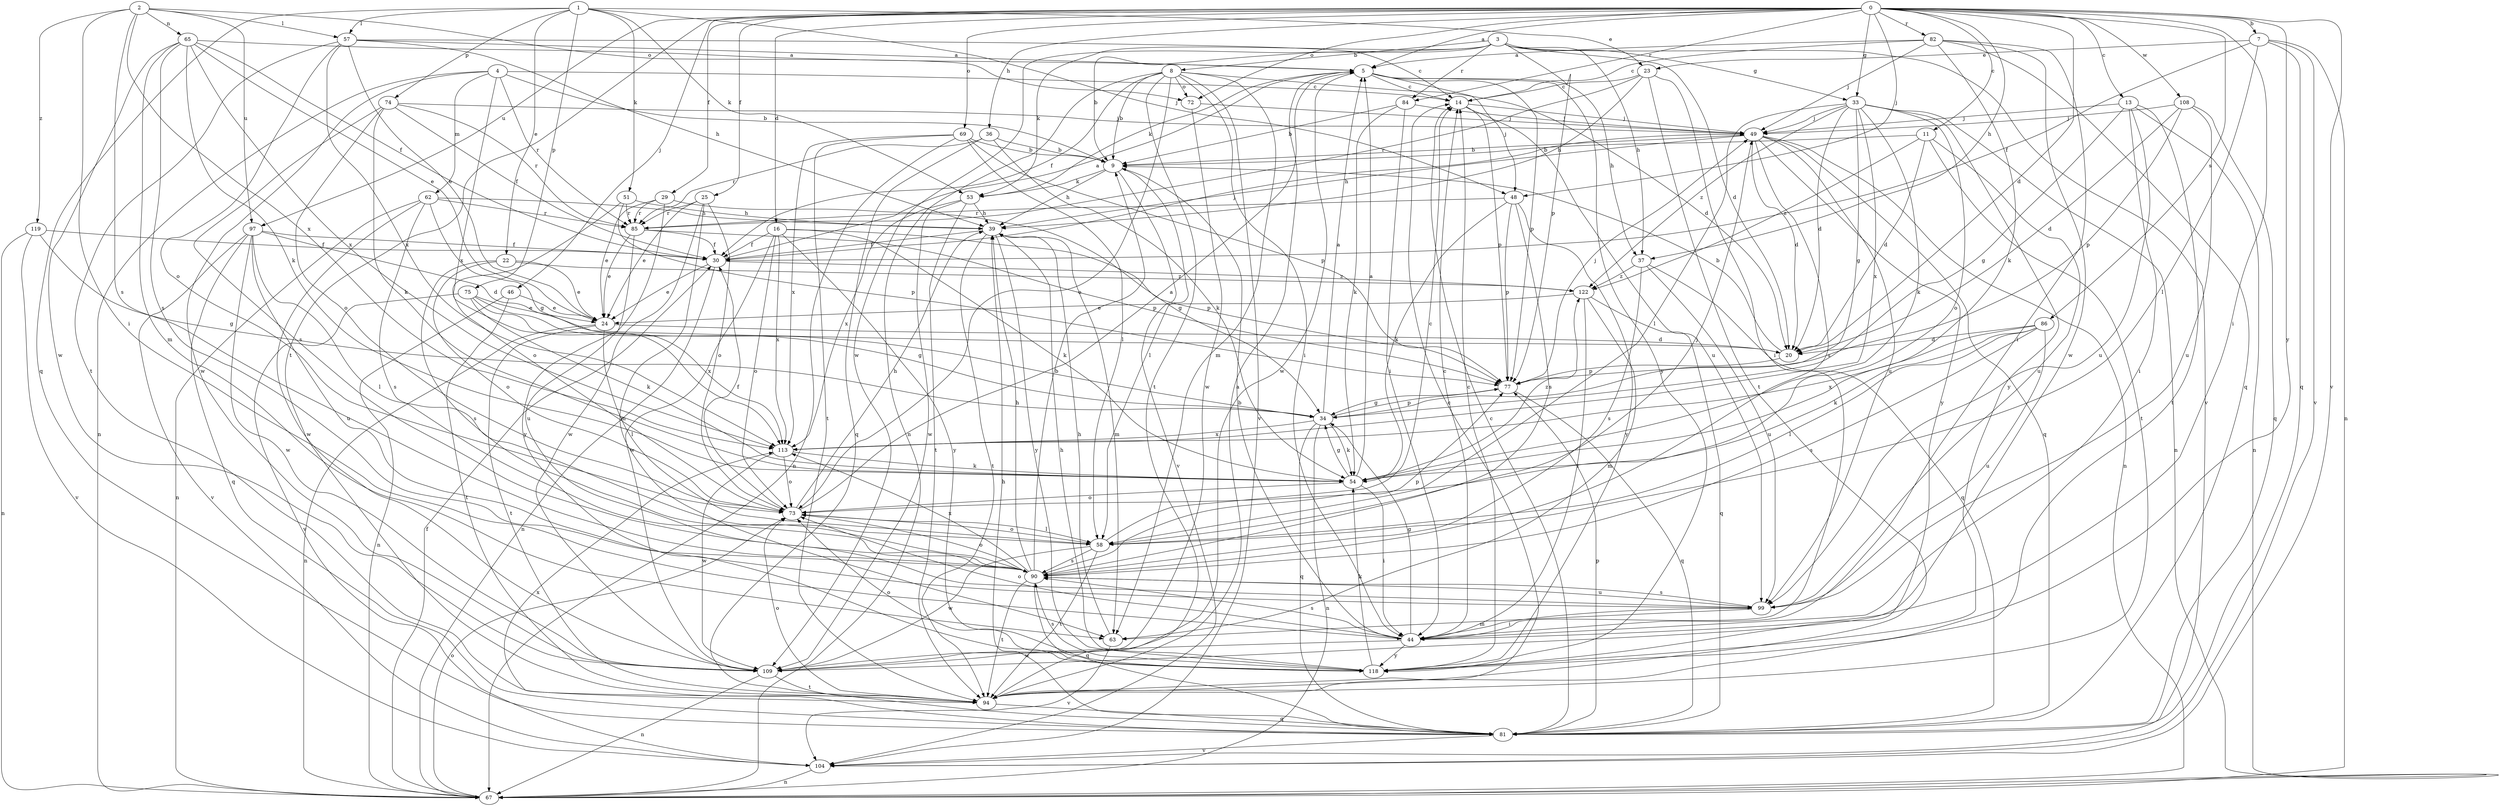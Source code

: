strict digraph  {
0;
1;
2;
3;
4;
5;
7;
8;
9;
11;
13;
14;
16;
20;
22;
23;
24;
25;
29;
30;
33;
34;
36;
37;
39;
44;
46;
48;
49;
51;
53;
54;
57;
58;
62;
63;
65;
67;
69;
72;
73;
74;
75;
77;
81;
82;
84;
85;
86;
90;
94;
97;
99;
104;
108;
109;
113;
118;
119;
122;
0 -> 5  [label=a];
0 -> 7  [label=b];
0 -> 11  [label=c];
0 -> 13  [label=c];
0 -> 16  [label=d];
0 -> 20  [label=d];
0 -> 25  [label=f];
0 -> 29  [label=f];
0 -> 33  [label=g];
0 -> 36  [label=h];
0 -> 37  [label=h];
0 -> 44  [label=i];
0 -> 46  [label=j];
0 -> 48  [label=j];
0 -> 69  [label=o];
0 -> 72  [label=o];
0 -> 82  [label=r];
0 -> 84  [label=r];
0 -> 86  [label=s];
0 -> 94  [label=t];
0 -> 97  [label=u];
0 -> 104  [label=v];
0 -> 108  [label=w];
0 -> 118  [label=y];
1 -> 22  [label=e];
1 -> 23  [label=e];
1 -> 48  [label=j];
1 -> 51  [label=k];
1 -> 53  [label=k];
1 -> 57  [label=l];
1 -> 74  [label=p];
1 -> 75  [label=p];
1 -> 81  [label=q];
2 -> 44  [label=i];
2 -> 57  [label=l];
2 -> 65  [label=n];
2 -> 72  [label=o];
2 -> 90  [label=s];
2 -> 97  [label=u];
2 -> 113  [label=x];
2 -> 119  [label=z];
3 -> 8  [label=b];
3 -> 9  [label=b];
3 -> 20  [label=d];
3 -> 33  [label=g];
3 -> 37  [label=h];
3 -> 53  [label=k];
3 -> 77  [label=p];
3 -> 84  [label=r];
3 -> 104  [label=v];
3 -> 109  [label=w];
4 -> 9  [label=b];
4 -> 14  [label=c];
4 -> 62  [label=m];
4 -> 67  [label=n];
4 -> 85  [label=r];
4 -> 109  [label=w];
4 -> 113  [label=x];
5 -> 14  [label=c];
5 -> 37  [label=h];
5 -> 48  [label=j];
5 -> 53  [label=k];
5 -> 77  [label=p];
5 -> 109  [label=w];
5 -> 118  [label=y];
7 -> 23  [label=e];
7 -> 30  [label=f];
7 -> 58  [label=l];
7 -> 67  [label=n];
7 -> 81  [label=q];
7 -> 104  [label=v];
8 -> 9  [label=b];
8 -> 20  [label=d];
8 -> 30  [label=f];
8 -> 44  [label=i];
8 -> 63  [label=m];
8 -> 67  [label=n];
8 -> 72  [label=o];
8 -> 73  [label=o];
8 -> 94  [label=t];
8 -> 104  [label=v];
9 -> 39  [label=h];
9 -> 53  [label=k];
9 -> 58  [label=l];
9 -> 104  [label=v];
11 -> 9  [label=b];
11 -> 20  [label=d];
11 -> 94  [label=t];
11 -> 99  [label=u];
11 -> 122  [label=z];
13 -> 34  [label=g];
13 -> 44  [label=i];
13 -> 49  [label=j];
13 -> 67  [label=n];
13 -> 94  [label=t];
13 -> 99  [label=u];
14 -> 49  [label=j];
14 -> 77  [label=p];
14 -> 99  [label=u];
16 -> 30  [label=f];
16 -> 54  [label=k];
16 -> 73  [label=o];
16 -> 77  [label=p];
16 -> 109  [label=w];
16 -> 113  [label=x];
16 -> 118  [label=y];
20 -> 9  [label=b];
20 -> 77  [label=p];
22 -> 24  [label=e];
22 -> 73  [label=o];
22 -> 90  [label=s];
22 -> 122  [label=z];
23 -> 14  [label=c];
23 -> 39  [label=h];
23 -> 44  [label=i];
23 -> 85  [label=r];
23 -> 94  [label=t];
24 -> 20  [label=d];
24 -> 58  [label=l];
24 -> 67  [label=n];
24 -> 94  [label=t];
25 -> 24  [label=e];
25 -> 63  [label=m];
25 -> 73  [label=o];
25 -> 85  [label=r];
25 -> 109  [label=w];
29 -> 24  [label=e];
29 -> 34  [label=g];
29 -> 85  [label=r];
29 -> 118  [label=y];
30 -> 5  [label=a];
30 -> 24  [label=e];
30 -> 49  [label=j];
30 -> 67  [label=n];
30 -> 122  [label=z];
33 -> 20  [label=d];
33 -> 34  [label=g];
33 -> 49  [label=j];
33 -> 54  [label=k];
33 -> 58  [label=l];
33 -> 67  [label=n];
33 -> 73  [label=o];
33 -> 113  [label=x];
33 -> 118  [label=y];
33 -> 122  [label=z];
34 -> 5  [label=a];
34 -> 54  [label=k];
34 -> 67  [label=n];
34 -> 77  [label=p];
34 -> 81  [label=q];
34 -> 113  [label=x];
36 -> 9  [label=b];
36 -> 54  [label=k];
36 -> 81  [label=q];
36 -> 85  [label=r];
37 -> 81  [label=q];
37 -> 90  [label=s];
37 -> 99  [label=u];
37 -> 122  [label=z];
39 -> 30  [label=f];
39 -> 63  [label=m];
39 -> 94  [label=t];
39 -> 118  [label=y];
44 -> 9  [label=b];
44 -> 14  [label=c];
44 -> 34  [label=g];
44 -> 73  [label=o];
44 -> 90  [label=s];
44 -> 109  [label=w];
44 -> 118  [label=y];
46 -> 24  [label=e];
46 -> 67  [label=n];
46 -> 94  [label=t];
48 -> 54  [label=k];
48 -> 77  [label=p];
48 -> 85  [label=r];
48 -> 90  [label=s];
48 -> 118  [label=y];
49 -> 9  [label=b];
49 -> 20  [label=d];
49 -> 39  [label=h];
49 -> 67  [label=n];
49 -> 81  [label=q];
49 -> 90  [label=s];
49 -> 99  [label=u];
49 -> 118  [label=y];
51 -> 39  [label=h];
51 -> 73  [label=o];
51 -> 77  [label=p];
51 -> 85  [label=r];
53 -> 39  [label=h];
53 -> 94  [label=t];
53 -> 109  [label=w];
53 -> 113  [label=x];
54 -> 5  [label=a];
54 -> 34  [label=g];
54 -> 44  [label=i];
54 -> 73  [label=o];
54 -> 122  [label=z];
57 -> 5  [label=a];
57 -> 14  [label=c];
57 -> 24  [label=e];
57 -> 39  [label=h];
57 -> 73  [label=o];
57 -> 94  [label=t];
57 -> 113  [label=x];
58 -> 14  [label=c];
58 -> 49  [label=j];
58 -> 73  [label=o];
58 -> 90  [label=s];
58 -> 94  [label=t];
58 -> 109  [label=w];
62 -> 34  [label=g];
62 -> 39  [label=h];
62 -> 67  [label=n];
62 -> 85  [label=r];
62 -> 90  [label=s];
62 -> 109  [label=w];
63 -> 39  [label=h];
63 -> 104  [label=v];
65 -> 5  [label=a];
65 -> 24  [label=e];
65 -> 30  [label=f];
65 -> 54  [label=k];
65 -> 63  [label=m];
65 -> 90  [label=s];
65 -> 109  [label=w];
65 -> 113  [label=x];
67 -> 30  [label=f];
67 -> 73  [label=o];
69 -> 9  [label=b];
69 -> 58  [label=l];
69 -> 67  [label=n];
69 -> 77  [label=p];
69 -> 94  [label=t];
69 -> 113  [label=x];
72 -> 49  [label=j];
72 -> 109  [label=w];
73 -> 5  [label=a];
73 -> 30  [label=f];
73 -> 39  [label=h];
73 -> 58  [label=l];
74 -> 30  [label=f];
74 -> 49  [label=j];
74 -> 54  [label=k];
74 -> 73  [label=o];
74 -> 85  [label=r];
74 -> 90  [label=s];
75 -> 24  [label=e];
75 -> 34  [label=g];
75 -> 54  [label=k];
75 -> 104  [label=v];
75 -> 113  [label=x];
77 -> 34  [label=g];
77 -> 49  [label=j];
77 -> 81  [label=q];
81 -> 14  [label=c];
81 -> 39  [label=h];
81 -> 77  [label=p];
81 -> 104  [label=v];
81 -> 113  [label=x];
82 -> 5  [label=a];
82 -> 14  [label=c];
82 -> 44  [label=i];
82 -> 49  [label=j];
82 -> 54  [label=k];
82 -> 81  [label=q];
82 -> 109  [label=w];
84 -> 9  [label=b];
84 -> 44  [label=i];
84 -> 49  [label=j];
84 -> 54  [label=k];
85 -> 24  [label=e];
85 -> 30  [label=f];
85 -> 77  [label=p];
85 -> 99  [label=u];
86 -> 20  [label=d];
86 -> 54  [label=k];
86 -> 58  [label=l];
86 -> 90  [label=s];
86 -> 99  [label=u];
86 -> 113  [label=x];
90 -> 9  [label=b];
90 -> 39  [label=h];
90 -> 73  [label=o];
90 -> 77  [label=p];
90 -> 81  [label=q];
90 -> 94  [label=t];
90 -> 99  [label=u];
90 -> 113  [label=x];
94 -> 5  [label=a];
94 -> 14  [label=c];
94 -> 73  [label=o];
94 -> 81  [label=q];
97 -> 20  [label=d];
97 -> 30  [label=f];
97 -> 58  [label=l];
97 -> 81  [label=q];
97 -> 99  [label=u];
97 -> 104  [label=v];
97 -> 109  [label=w];
99 -> 44  [label=i];
99 -> 63  [label=m];
99 -> 90  [label=s];
104 -> 67  [label=n];
108 -> 20  [label=d];
108 -> 49  [label=j];
108 -> 77  [label=p];
108 -> 81  [label=q];
108 -> 99  [label=u];
109 -> 67  [label=n];
109 -> 94  [label=t];
113 -> 54  [label=k];
113 -> 73  [label=o];
113 -> 109  [label=w];
118 -> 14  [label=c];
118 -> 39  [label=h];
118 -> 54  [label=k];
118 -> 73  [label=o];
118 -> 90  [label=s];
119 -> 30  [label=f];
119 -> 34  [label=g];
119 -> 67  [label=n];
119 -> 104  [label=v];
122 -> 24  [label=e];
122 -> 44  [label=i];
122 -> 63  [label=m];
122 -> 81  [label=q];
}
